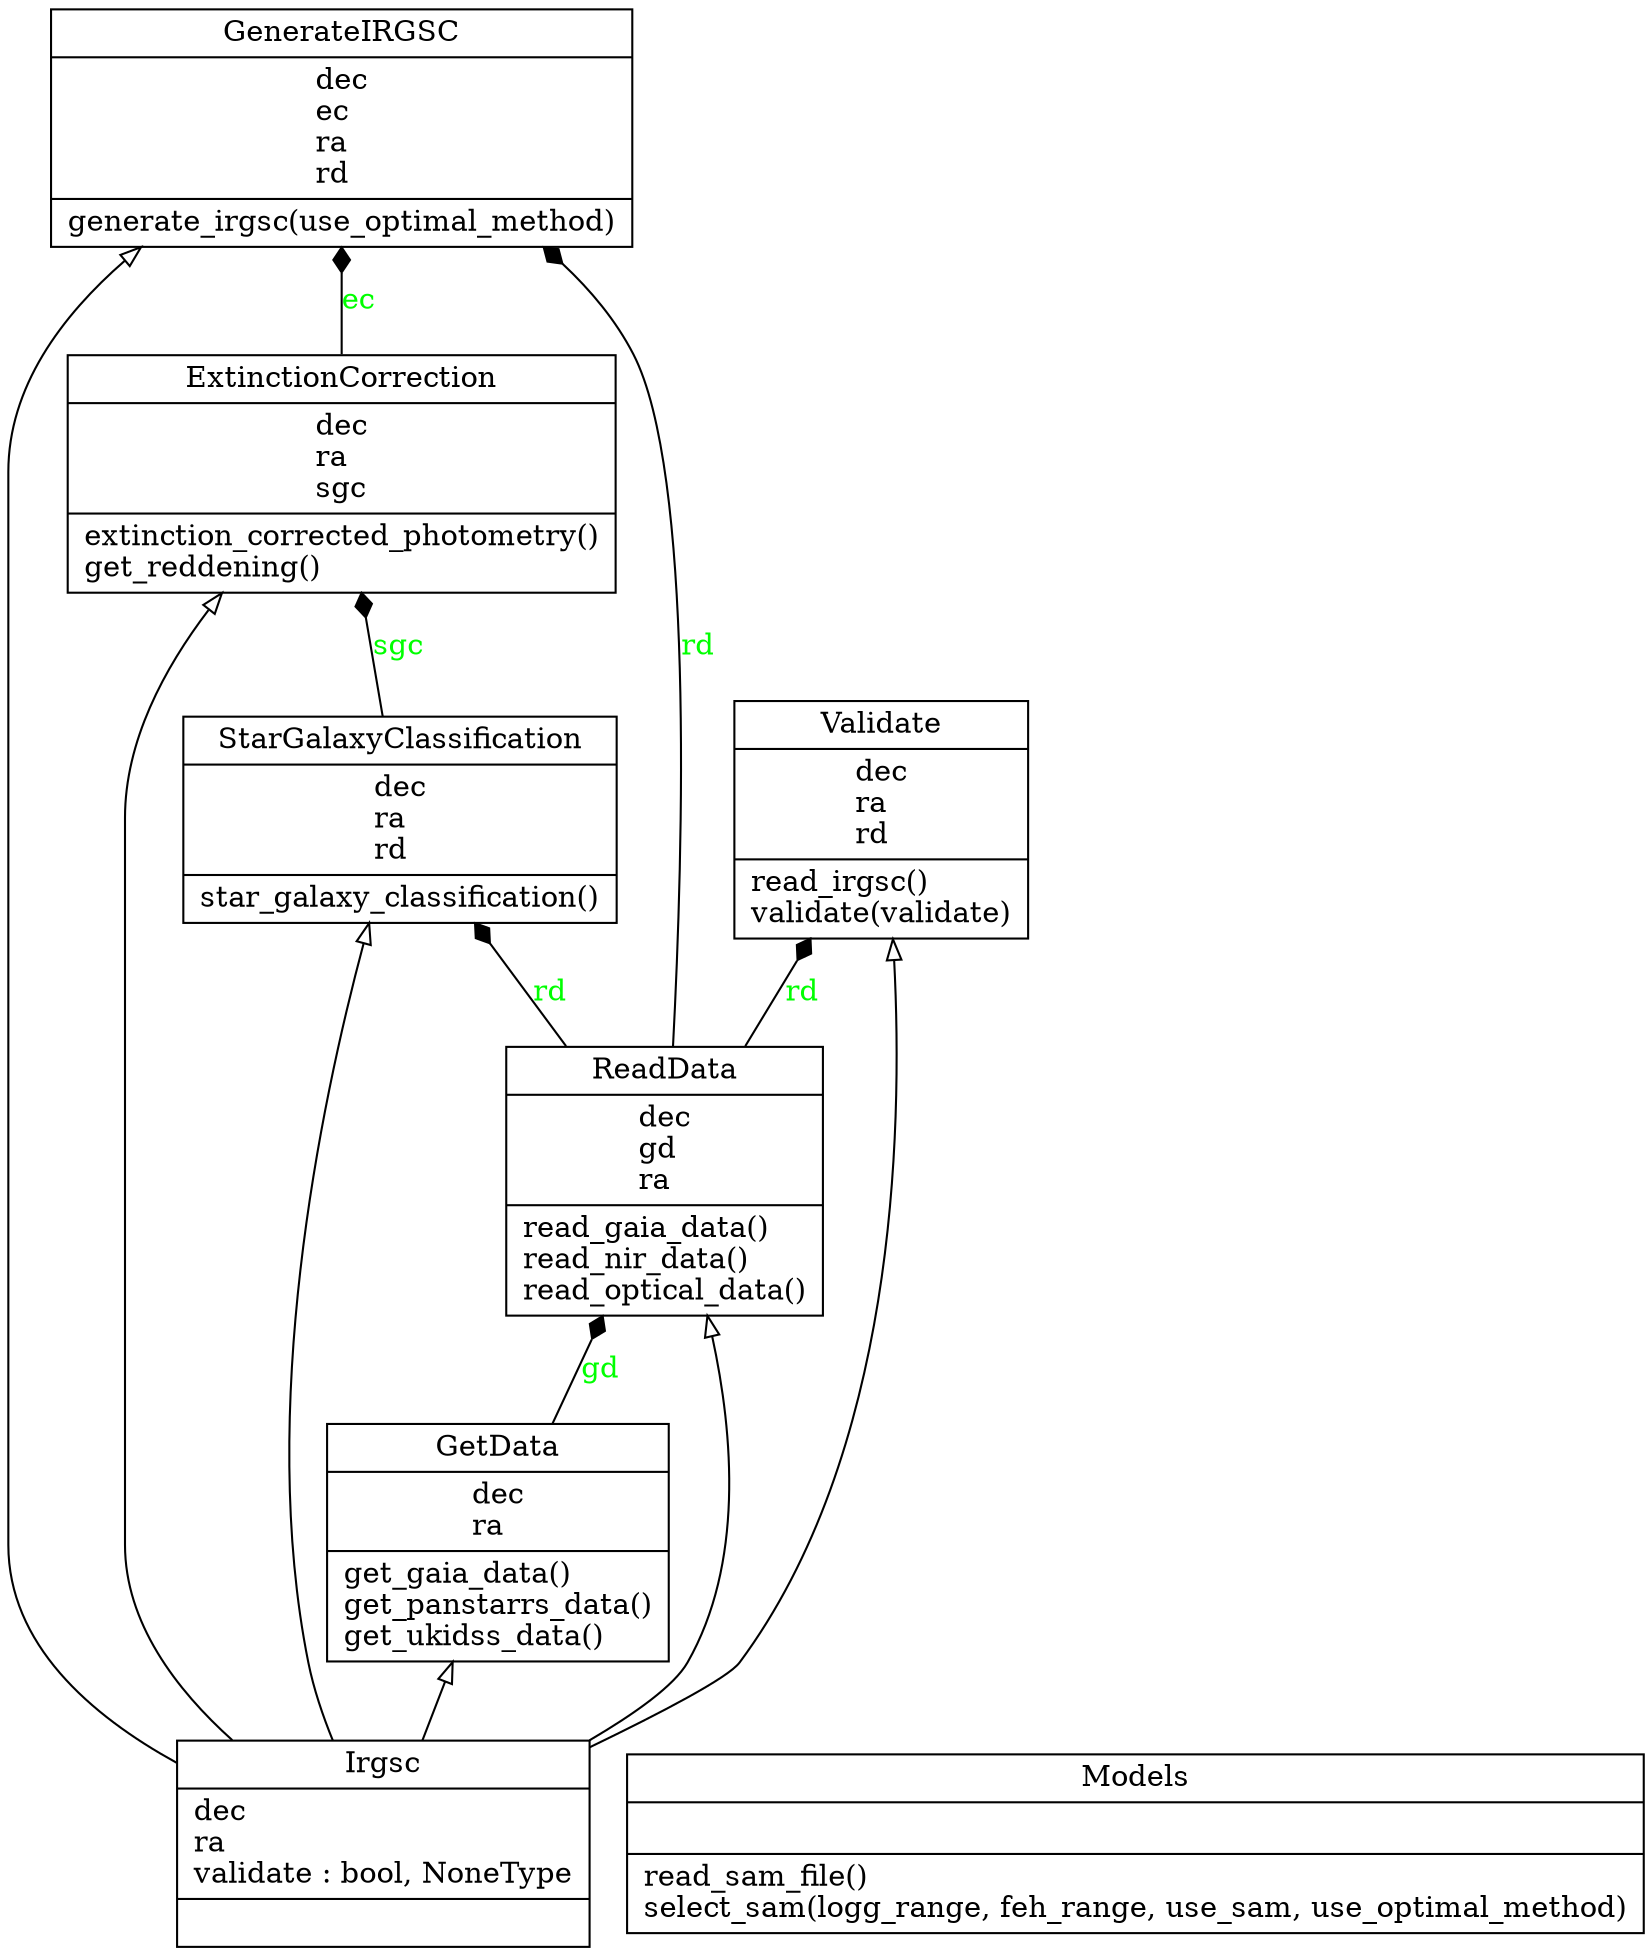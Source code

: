 digraph "classes" {
rankdir=BT
charset="utf-8"
"irgsctool._extinction_correction.ExtinctionCorrection" [color="black", fontcolor="black", label=<{ExtinctionCorrection|dec<br ALIGN="LEFT"/>ra<br ALIGN="LEFT"/>sgc<br ALIGN="LEFT"/>|extinction_corrected_photometry()<br ALIGN="LEFT"/>get_reddening()<br ALIGN="LEFT"/>}>, shape="record", style="solid"];
"irgsctool._fitting.GenerateIRGSC" [color="black", fontcolor="black", label=<{GenerateIRGSC|dec<br ALIGN="LEFT"/>ec<br ALIGN="LEFT"/>ra<br ALIGN="LEFT"/>rd<br ALIGN="LEFT"/>|generate_irgsc(use_optimal_method)<br ALIGN="LEFT"/>}>, shape="record", style="solid"];
"irgsctool._get_data.GetData" [color="black", fontcolor="black", label=<{GetData|dec<br ALIGN="LEFT"/>ra<br ALIGN="LEFT"/>|get_gaia_data()<br ALIGN="LEFT"/>get_panstarrs_data()<br ALIGN="LEFT"/>get_ukidss_data()<br ALIGN="LEFT"/>}>, shape="record", style="solid"];
"irgsctool.Irgsc" [color="black", fontcolor="black", label=<{Irgsc|dec<br ALIGN="LEFT"/>ra<br ALIGN="LEFT"/>validate : bool, NoneType<br ALIGN="LEFT"/>|}>, shape="record", style="solid"];
"irgsctool._sam.Models" [color="black", fontcolor="black", label=<{Models|<br ALIGN="LEFT"/>|read_sam_file()<br ALIGN="LEFT"/>select_sam(logg_range, feh_range, use_sam, use_optimal_method)<br ALIGN="LEFT"/>}>, shape="record", style="solid"];
"irgsctool._read_data.ReadData" [color="black", fontcolor="black", label=<{ReadData|dec<br ALIGN="LEFT"/>gd<br ALIGN="LEFT"/>ra<br ALIGN="LEFT"/>|read_gaia_data()<br ALIGN="LEFT"/>read_nir_data()<br ALIGN="LEFT"/>read_optical_data()<br ALIGN="LEFT"/>}>, shape="record", style="solid"];
"irgsctool._sgc.StarGalaxyClassification" [color="black", fontcolor="black", label=<{StarGalaxyClassification|dec<br ALIGN="LEFT"/>ra<br ALIGN="LEFT"/>rd<br ALIGN="LEFT"/>|star_galaxy_classification()<br ALIGN="LEFT"/>}>, shape="record", style="solid"];
"irgsctool._validate.Validate" [color="black", fontcolor="black", label=<{Validate|dec<br ALIGN="LEFT"/>ra<br ALIGN="LEFT"/>rd<br ALIGN="LEFT"/>|read_irgsc()<br ALIGN="LEFT"/>validate(validate)<br ALIGN="LEFT"/>}>, shape="record", style="solid"];
"irgsctool.Irgsc" -> "irgsctool._extinction_correction.ExtinctionCorrection" [arrowhead="empty", arrowtail="none"];
"irgsctool.Irgsc" -> "irgsctool._fitting.GenerateIRGSC" [arrowhead="empty", arrowtail="none"];
"irgsctool.Irgsc" -> "irgsctool._get_data.GetData" [arrowhead="empty", arrowtail="none"];
"irgsctool.Irgsc" -> "irgsctool._read_data.ReadData" [arrowhead="empty", arrowtail="none"];
"irgsctool.Irgsc" -> "irgsctool._sgc.StarGalaxyClassification" [arrowhead="empty", arrowtail="none"];
"irgsctool.Irgsc" -> "irgsctool._validate.Validate" [arrowhead="empty", arrowtail="none"];
"irgsctool._extinction_correction.ExtinctionCorrection" -> "irgsctool._fitting.GenerateIRGSC" [arrowhead="diamond", arrowtail="none", fontcolor="green", label="ec", style="solid"];
"irgsctool._get_data.GetData" -> "irgsctool._read_data.ReadData" [arrowhead="diamond", arrowtail="none", fontcolor="green", label="gd", style="solid"];
"irgsctool._read_data.ReadData" -> "irgsctool._fitting.GenerateIRGSC" [arrowhead="diamond", arrowtail="none", fontcolor="green", label="rd", style="solid"];
"irgsctool._read_data.ReadData" -> "irgsctool._sgc.StarGalaxyClassification" [arrowhead="diamond", arrowtail="none", fontcolor="green", label="rd", style="solid"];
"irgsctool._read_data.ReadData" -> "irgsctool._validate.Validate" [arrowhead="diamond", arrowtail="none", fontcolor="green", label="rd", style="solid"];
"irgsctool._sgc.StarGalaxyClassification" -> "irgsctool._extinction_correction.ExtinctionCorrection" [arrowhead="diamond", arrowtail="none", fontcolor="green", label="sgc", style="solid"];
}
